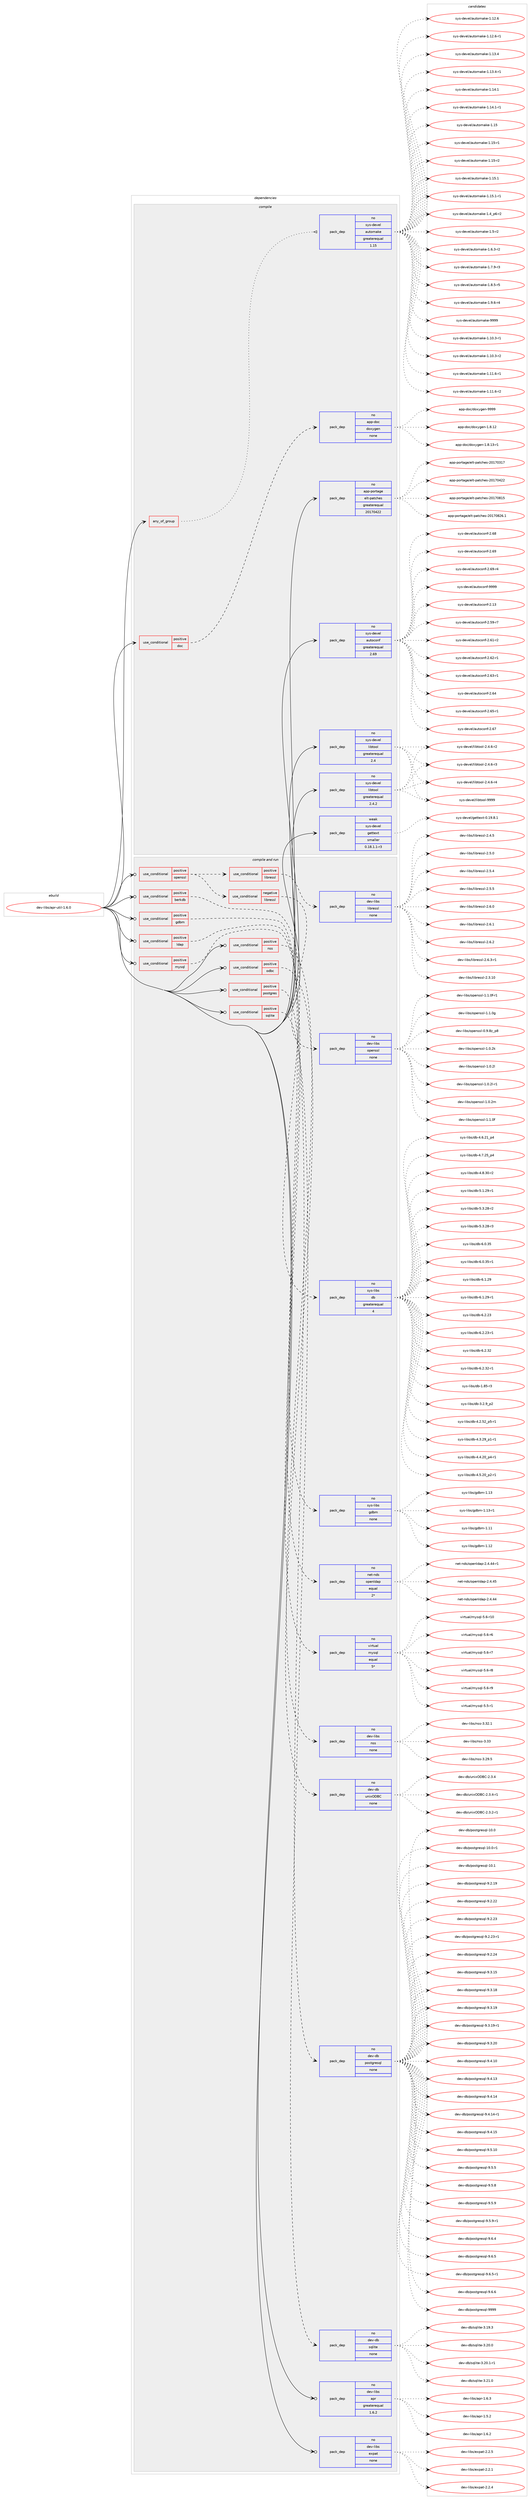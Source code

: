 digraph prolog {

# *************
# Graph options
# *************

newrank=true;
concentrate=true;
compound=true;
graph [rankdir=LR,fontname=Helvetica,fontsize=10,ranksep=1.5];#, ranksep=2.5, nodesep=0.2];
edge  [arrowhead=vee];
node  [fontname=Helvetica,fontsize=10];

# **********
# The ebuild
# **********

subgraph cluster_leftcol {
color=gray;
rank=same;
label=<<i>ebuild</i>>;
id [label="dev-libs/apr-util-1.6.0", color=red, width=4, href="../dev-libs/apr-util-1.6.0.svg"];
}

# ****************
# The dependencies
# ****************

subgraph cluster_midcol {
color=gray;
label=<<i>dependencies</i>>;
subgraph cluster_compile {
fillcolor="#eeeeee";
style=filled;
label=<<i>compile</i>>;
subgraph any3183 {
dependency111267 [label=<<TABLE BORDER="0" CELLBORDER="1" CELLSPACING="0" CELLPADDING="4"><TR><TD CELLPADDING="10">any_of_group</TD></TR></TABLE>>, shape=none, color=red];subgraph pack83881 {
dependency111268 [label=<<TABLE BORDER="0" CELLBORDER="1" CELLSPACING="0" CELLPADDING="4" WIDTH="220"><TR><TD ROWSPAN="6" CELLPADDING="30">pack_dep</TD></TR><TR><TD WIDTH="110">no</TD></TR><TR><TD>sys-devel</TD></TR><TR><TD>automake</TD></TR><TR><TD>greaterequal</TD></TR><TR><TD>1.15</TD></TR></TABLE>>, shape=none, color=blue];
}
dependency111267:e -> dependency111268:w [weight=20,style="dotted",arrowhead="oinv"];
}
id:e -> dependency111267:w [weight=20,style="solid",arrowhead="vee"];
subgraph cond24173 {
dependency111269 [label=<<TABLE BORDER="0" CELLBORDER="1" CELLSPACING="0" CELLPADDING="4"><TR><TD ROWSPAN="3" CELLPADDING="10">use_conditional</TD></TR><TR><TD>positive</TD></TR><TR><TD>doc</TD></TR></TABLE>>, shape=none, color=red];
subgraph pack83882 {
dependency111270 [label=<<TABLE BORDER="0" CELLBORDER="1" CELLSPACING="0" CELLPADDING="4" WIDTH="220"><TR><TD ROWSPAN="6" CELLPADDING="30">pack_dep</TD></TR><TR><TD WIDTH="110">no</TD></TR><TR><TD>app-doc</TD></TR><TR><TD>doxygen</TD></TR><TR><TD>none</TD></TR><TR><TD></TD></TR></TABLE>>, shape=none, color=blue];
}
dependency111269:e -> dependency111270:w [weight=20,style="dashed",arrowhead="vee"];
}
id:e -> dependency111269:w [weight=20,style="solid",arrowhead="vee"];
subgraph pack83883 {
dependency111271 [label=<<TABLE BORDER="0" CELLBORDER="1" CELLSPACING="0" CELLPADDING="4" WIDTH="220"><TR><TD ROWSPAN="6" CELLPADDING="30">pack_dep</TD></TR><TR><TD WIDTH="110">no</TD></TR><TR><TD>app-portage</TD></TR><TR><TD>elt-patches</TD></TR><TR><TD>greaterequal</TD></TR><TR><TD>20170422</TD></TR></TABLE>>, shape=none, color=blue];
}
id:e -> dependency111271:w [weight=20,style="solid",arrowhead="vee"];
subgraph pack83884 {
dependency111272 [label=<<TABLE BORDER="0" CELLBORDER="1" CELLSPACING="0" CELLPADDING="4" WIDTH="220"><TR><TD ROWSPAN="6" CELLPADDING="30">pack_dep</TD></TR><TR><TD WIDTH="110">no</TD></TR><TR><TD>sys-devel</TD></TR><TR><TD>autoconf</TD></TR><TR><TD>greaterequal</TD></TR><TR><TD>2.69</TD></TR></TABLE>>, shape=none, color=blue];
}
id:e -> dependency111272:w [weight=20,style="solid",arrowhead="vee"];
subgraph pack83885 {
dependency111273 [label=<<TABLE BORDER="0" CELLBORDER="1" CELLSPACING="0" CELLPADDING="4" WIDTH="220"><TR><TD ROWSPAN="6" CELLPADDING="30">pack_dep</TD></TR><TR><TD WIDTH="110">no</TD></TR><TR><TD>sys-devel</TD></TR><TR><TD>libtool</TD></TR><TR><TD>greaterequal</TD></TR><TR><TD>2.4</TD></TR></TABLE>>, shape=none, color=blue];
}
id:e -> dependency111273:w [weight=20,style="solid",arrowhead="vee"];
subgraph pack83886 {
dependency111274 [label=<<TABLE BORDER="0" CELLBORDER="1" CELLSPACING="0" CELLPADDING="4" WIDTH="220"><TR><TD ROWSPAN="6" CELLPADDING="30">pack_dep</TD></TR><TR><TD WIDTH="110">no</TD></TR><TR><TD>sys-devel</TD></TR><TR><TD>libtool</TD></TR><TR><TD>greaterequal</TD></TR><TR><TD>2.4.2</TD></TR></TABLE>>, shape=none, color=blue];
}
id:e -> dependency111274:w [weight=20,style="solid",arrowhead="vee"];
subgraph pack83887 {
dependency111275 [label=<<TABLE BORDER="0" CELLBORDER="1" CELLSPACING="0" CELLPADDING="4" WIDTH="220"><TR><TD ROWSPAN="6" CELLPADDING="30">pack_dep</TD></TR><TR><TD WIDTH="110">weak</TD></TR><TR><TD>sys-devel</TD></TR><TR><TD>gettext</TD></TR><TR><TD>smaller</TD></TR><TR><TD>0.18.1.1-r3</TD></TR></TABLE>>, shape=none, color=blue];
}
id:e -> dependency111275:w [weight=20,style="solid",arrowhead="vee"];
}
subgraph cluster_compileandrun {
fillcolor="#eeeeee";
style=filled;
label=<<i>compile and run</i>>;
subgraph cond24174 {
dependency111276 [label=<<TABLE BORDER="0" CELLBORDER="1" CELLSPACING="0" CELLPADDING="4"><TR><TD ROWSPAN="3" CELLPADDING="10">use_conditional</TD></TR><TR><TD>positive</TD></TR><TR><TD>berkdb</TD></TR></TABLE>>, shape=none, color=red];
subgraph pack83888 {
dependency111277 [label=<<TABLE BORDER="0" CELLBORDER="1" CELLSPACING="0" CELLPADDING="4" WIDTH="220"><TR><TD ROWSPAN="6" CELLPADDING="30">pack_dep</TD></TR><TR><TD WIDTH="110">no</TD></TR><TR><TD>sys-libs</TD></TR><TR><TD>db</TD></TR><TR><TD>greaterequal</TD></TR><TR><TD>4</TD></TR></TABLE>>, shape=none, color=blue];
}
dependency111276:e -> dependency111277:w [weight=20,style="dashed",arrowhead="vee"];
}
id:e -> dependency111276:w [weight=20,style="solid",arrowhead="odotvee"];
subgraph cond24175 {
dependency111278 [label=<<TABLE BORDER="0" CELLBORDER="1" CELLSPACING="0" CELLPADDING="4"><TR><TD ROWSPAN="3" CELLPADDING="10">use_conditional</TD></TR><TR><TD>positive</TD></TR><TR><TD>gdbm</TD></TR></TABLE>>, shape=none, color=red];
subgraph pack83889 {
dependency111279 [label=<<TABLE BORDER="0" CELLBORDER="1" CELLSPACING="0" CELLPADDING="4" WIDTH="220"><TR><TD ROWSPAN="6" CELLPADDING="30">pack_dep</TD></TR><TR><TD WIDTH="110">no</TD></TR><TR><TD>sys-libs</TD></TR><TR><TD>gdbm</TD></TR><TR><TD>none</TD></TR><TR><TD></TD></TR></TABLE>>, shape=none, color=blue];
}
dependency111278:e -> dependency111279:w [weight=20,style="dashed",arrowhead="vee"];
}
id:e -> dependency111278:w [weight=20,style="solid",arrowhead="odotvee"];
subgraph cond24176 {
dependency111280 [label=<<TABLE BORDER="0" CELLBORDER="1" CELLSPACING="0" CELLPADDING="4"><TR><TD ROWSPAN="3" CELLPADDING="10">use_conditional</TD></TR><TR><TD>positive</TD></TR><TR><TD>ldap</TD></TR></TABLE>>, shape=none, color=red];
subgraph pack83890 {
dependency111281 [label=<<TABLE BORDER="0" CELLBORDER="1" CELLSPACING="0" CELLPADDING="4" WIDTH="220"><TR><TD ROWSPAN="6" CELLPADDING="30">pack_dep</TD></TR><TR><TD WIDTH="110">no</TD></TR><TR><TD>net-nds</TD></TR><TR><TD>openldap</TD></TR><TR><TD>equal</TD></TR><TR><TD>2*</TD></TR></TABLE>>, shape=none, color=blue];
}
dependency111280:e -> dependency111281:w [weight=20,style="dashed",arrowhead="vee"];
}
id:e -> dependency111280:w [weight=20,style="solid",arrowhead="odotvee"];
subgraph cond24177 {
dependency111282 [label=<<TABLE BORDER="0" CELLBORDER="1" CELLSPACING="0" CELLPADDING="4"><TR><TD ROWSPAN="3" CELLPADDING="10">use_conditional</TD></TR><TR><TD>positive</TD></TR><TR><TD>mysql</TD></TR></TABLE>>, shape=none, color=red];
subgraph pack83891 {
dependency111283 [label=<<TABLE BORDER="0" CELLBORDER="1" CELLSPACING="0" CELLPADDING="4" WIDTH="220"><TR><TD ROWSPAN="6" CELLPADDING="30">pack_dep</TD></TR><TR><TD WIDTH="110">no</TD></TR><TR><TD>virtual</TD></TR><TR><TD>mysql</TD></TR><TR><TD>equal</TD></TR><TR><TD>5*</TD></TR></TABLE>>, shape=none, color=blue];
}
dependency111282:e -> dependency111283:w [weight=20,style="dashed",arrowhead="vee"];
}
id:e -> dependency111282:w [weight=20,style="solid",arrowhead="odotvee"];
subgraph cond24178 {
dependency111284 [label=<<TABLE BORDER="0" CELLBORDER="1" CELLSPACING="0" CELLPADDING="4"><TR><TD ROWSPAN="3" CELLPADDING="10">use_conditional</TD></TR><TR><TD>positive</TD></TR><TR><TD>nss</TD></TR></TABLE>>, shape=none, color=red];
subgraph pack83892 {
dependency111285 [label=<<TABLE BORDER="0" CELLBORDER="1" CELLSPACING="0" CELLPADDING="4" WIDTH="220"><TR><TD ROWSPAN="6" CELLPADDING="30">pack_dep</TD></TR><TR><TD WIDTH="110">no</TD></TR><TR><TD>dev-libs</TD></TR><TR><TD>nss</TD></TR><TR><TD>none</TD></TR><TR><TD></TD></TR></TABLE>>, shape=none, color=blue];
}
dependency111284:e -> dependency111285:w [weight=20,style="dashed",arrowhead="vee"];
}
id:e -> dependency111284:w [weight=20,style="solid",arrowhead="odotvee"];
subgraph cond24179 {
dependency111286 [label=<<TABLE BORDER="0" CELLBORDER="1" CELLSPACING="0" CELLPADDING="4"><TR><TD ROWSPAN="3" CELLPADDING="10">use_conditional</TD></TR><TR><TD>positive</TD></TR><TR><TD>odbc</TD></TR></TABLE>>, shape=none, color=red];
subgraph pack83893 {
dependency111287 [label=<<TABLE BORDER="0" CELLBORDER="1" CELLSPACING="0" CELLPADDING="4" WIDTH="220"><TR><TD ROWSPAN="6" CELLPADDING="30">pack_dep</TD></TR><TR><TD WIDTH="110">no</TD></TR><TR><TD>dev-db</TD></TR><TR><TD>unixODBC</TD></TR><TR><TD>none</TD></TR><TR><TD></TD></TR></TABLE>>, shape=none, color=blue];
}
dependency111286:e -> dependency111287:w [weight=20,style="dashed",arrowhead="vee"];
}
id:e -> dependency111286:w [weight=20,style="solid",arrowhead="odotvee"];
subgraph cond24180 {
dependency111288 [label=<<TABLE BORDER="0" CELLBORDER="1" CELLSPACING="0" CELLPADDING="4"><TR><TD ROWSPAN="3" CELLPADDING="10">use_conditional</TD></TR><TR><TD>positive</TD></TR><TR><TD>openssl</TD></TR></TABLE>>, shape=none, color=red];
subgraph cond24181 {
dependency111289 [label=<<TABLE BORDER="0" CELLBORDER="1" CELLSPACING="0" CELLPADDING="4"><TR><TD ROWSPAN="3" CELLPADDING="10">use_conditional</TD></TR><TR><TD>negative</TD></TR><TR><TD>libressl</TD></TR></TABLE>>, shape=none, color=red];
subgraph pack83894 {
dependency111290 [label=<<TABLE BORDER="0" CELLBORDER="1" CELLSPACING="0" CELLPADDING="4" WIDTH="220"><TR><TD ROWSPAN="6" CELLPADDING="30">pack_dep</TD></TR><TR><TD WIDTH="110">no</TD></TR><TR><TD>dev-libs</TD></TR><TR><TD>openssl</TD></TR><TR><TD>none</TD></TR><TR><TD></TD></TR></TABLE>>, shape=none, color=blue];
}
dependency111289:e -> dependency111290:w [weight=20,style="dashed",arrowhead="vee"];
}
dependency111288:e -> dependency111289:w [weight=20,style="dashed",arrowhead="vee"];
subgraph cond24182 {
dependency111291 [label=<<TABLE BORDER="0" CELLBORDER="1" CELLSPACING="0" CELLPADDING="4"><TR><TD ROWSPAN="3" CELLPADDING="10">use_conditional</TD></TR><TR><TD>positive</TD></TR><TR><TD>libressl</TD></TR></TABLE>>, shape=none, color=red];
subgraph pack83895 {
dependency111292 [label=<<TABLE BORDER="0" CELLBORDER="1" CELLSPACING="0" CELLPADDING="4" WIDTH="220"><TR><TD ROWSPAN="6" CELLPADDING="30">pack_dep</TD></TR><TR><TD WIDTH="110">no</TD></TR><TR><TD>dev-libs</TD></TR><TR><TD>libressl</TD></TR><TR><TD>none</TD></TR><TR><TD></TD></TR></TABLE>>, shape=none, color=blue];
}
dependency111291:e -> dependency111292:w [weight=20,style="dashed",arrowhead="vee"];
}
dependency111288:e -> dependency111291:w [weight=20,style="dashed",arrowhead="vee"];
}
id:e -> dependency111288:w [weight=20,style="solid",arrowhead="odotvee"];
subgraph cond24183 {
dependency111293 [label=<<TABLE BORDER="0" CELLBORDER="1" CELLSPACING="0" CELLPADDING="4"><TR><TD ROWSPAN="3" CELLPADDING="10">use_conditional</TD></TR><TR><TD>positive</TD></TR><TR><TD>postgres</TD></TR></TABLE>>, shape=none, color=red];
subgraph pack83896 {
dependency111294 [label=<<TABLE BORDER="0" CELLBORDER="1" CELLSPACING="0" CELLPADDING="4" WIDTH="220"><TR><TD ROWSPAN="6" CELLPADDING="30">pack_dep</TD></TR><TR><TD WIDTH="110">no</TD></TR><TR><TD>dev-db</TD></TR><TR><TD>postgresql</TD></TR><TR><TD>none</TD></TR><TR><TD></TD></TR></TABLE>>, shape=none, color=blue];
}
dependency111293:e -> dependency111294:w [weight=20,style="dashed",arrowhead="vee"];
}
id:e -> dependency111293:w [weight=20,style="solid",arrowhead="odotvee"];
subgraph cond24184 {
dependency111295 [label=<<TABLE BORDER="0" CELLBORDER="1" CELLSPACING="0" CELLPADDING="4"><TR><TD ROWSPAN="3" CELLPADDING="10">use_conditional</TD></TR><TR><TD>positive</TD></TR><TR><TD>sqlite</TD></TR></TABLE>>, shape=none, color=red];
subgraph pack83897 {
dependency111296 [label=<<TABLE BORDER="0" CELLBORDER="1" CELLSPACING="0" CELLPADDING="4" WIDTH="220"><TR><TD ROWSPAN="6" CELLPADDING="30">pack_dep</TD></TR><TR><TD WIDTH="110">no</TD></TR><TR><TD>dev-db</TD></TR><TR><TD>sqlite</TD></TR><TR><TD>none</TD></TR><TR><TD></TD></TR></TABLE>>, shape=none, color=blue];
}
dependency111295:e -> dependency111296:w [weight=20,style="dashed",arrowhead="vee"];
}
id:e -> dependency111295:w [weight=20,style="solid",arrowhead="odotvee"];
subgraph pack83898 {
dependency111297 [label=<<TABLE BORDER="0" CELLBORDER="1" CELLSPACING="0" CELLPADDING="4" WIDTH="220"><TR><TD ROWSPAN="6" CELLPADDING="30">pack_dep</TD></TR><TR><TD WIDTH="110">no</TD></TR><TR><TD>dev-libs</TD></TR><TR><TD>apr</TD></TR><TR><TD>greaterequal</TD></TR><TR><TD>1.6.2</TD></TR></TABLE>>, shape=none, color=blue];
}
id:e -> dependency111297:w [weight=20,style="solid",arrowhead="odotvee"];
subgraph pack83899 {
dependency111298 [label=<<TABLE BORDER="0" CELLBORDER="1" CELLSPACING="0" CELLPADDING="4" WIDTH="220"><TR><TD ROWSPAN="6" CELLPADDING="30">pack_dep</TD></TR><TR><TD WIDTH="110">no</TD></TR><TR><TD>dev-libs</TD></TR><TR><TD>expat</TD></TR><TR><TD>none</TD></TR><TR><TD></TD></TR></TABLE>>, shape=none, color=blue];
}
id:e -> dependency111298:w [weight=20,style="solid",arrowhead="odotvee"];
}
subgraph cluster_run {
fillcolor="#eeeeee";
style=filled;
label=<<i>run</i>>;
}
}

# **************
# The candidates
# **************

subgraph cluster_choices {
rank=same;
color=gray;
label=<<i>candidates</i>>;

subgraph choice83881 {
color=black;
nodesep=1;
choice11512111545100101118101108479711711611110997107101454946494846514511449 [label="sys-devel/automake-1.10.3-r1", color=red, width=4,href="../sys-devel/automake-1.10.3-r1.svg"];
choice11512111545100101118101108479711711611110997107101454946494846514511450 [label="sys-devel/automake-1.10.3-r2", color=red, width=4,href="../sys-devel/automake-1.10.3-r2.svg"];
choice11512111545100101118101108479711711611110997107101454946494946544511449 [label="sys-devel/automake-1.11.6-r1", color=red, width=4,href="../sys-devel/automake-1.11.6-r1.svg"];
choice11512111545100101118101108479711711611110997107101454946494946544511450 [label="sys-devel/automake-1.11.6-r2", color=red, width=4,href="../sys-devel/automake-1.11.6-r2.svg"];
choice1151211154510010111810110847971171161111099710710145494649504654 [label="sys-devel/automake-1.12.6", color=red, width=4,href="../sys-devel/automake-1.12.6.svg"];
choice11512111545100101118101108479711711611110997107101454946495046544511449 [label="sys-devel/automake-1.12.6-r1", color=red, width=4,href="../sys-devel/automake-1.12.6-r1.svg"];
choice1151211154510010111810110847971171161111099710710145494649514652 [label="sys-devel/automake-1.13.4", color=red, width=4,href="../sys-devel/automake-1.13.4.svg"];
choice11512111545100101118101108479711711611110997107101454946495146524511449 [label="sys-devel/automake-1.13.4-r1", color=red, width=4,href="../sys-devel/automake-1.13.4-r1.svg"];
choice1151211154510010111810110847971171161111099710710145494649524649 [label="sys-devel/automake-1.14.1", color=red, width=4,href="../sys-devel/automake-1.14.1.svg"];
choice11512111545100101118101108479711711611110997107101454946495246494511449 [label="sys-devel/automake-1.14.1-r1", color=red, width=4,href="../sys-devel/automake-1.14.1-r1.svg"];
choice115121115451001011181011084797117116111109971071014549464953 [label="sys-devel/automake-1.15", color=red, width=4,href="../sys-devel/automake-1.15.svg"];
choice1151211154510010111810110847971171161111099710710145494649534511449 [label="sys-devel/automake-1.15-r1", color=red, width=4,href="../sys-devel/automake-1.15-r1.svg"];
choice1151211154510010111810110847971171161111099710710145494649534511450 [label="sys-devel/automake-1.15-r2", color=red, width=4,href="../sys-devel/automake-1.15-r2.svg"];
choice1151211154510010111810110847971171161111099710710145494649534649 [label="sys-devel/automake-1.15.1", color=red, width=4,href="../sys-devel/automake-1.15.1.svg"];
choice11512111545100101118101108479711711611110997107101454946495346494511449 [label="sys-devel/automake-1.15.1-r1", color=red, width=4,href="../sys-devel/automake-1.15.1-r1.svg"];
choice115121115451001011181011084797117116111109971071014549465295112544511450 [label="sys-devel/automake-1.4_p6-r2", color=red, width=4,href="../sys-devel/automake-1.4_p6-r2.svg"];
choice11512111545100101118101108479711711611110997107101454946534511450 [label="sys-devel/automake-1.5-r2", color=red, width=4,href="../sys-devel/automake-1.5-r2.svg"];
choice115121115451001011181011084797117116111109971071014549465446514511450 [label="sys-devel/automake-1.6.3-r2", color=red, width=4,href="../sys-devel/automake-1.6.3-r2.svg"];
choice115121115451001011181011084797117116111109971071014549465546574511451 [label="sys-devel/automake-1.7.9-r3", color=red, width=4,href="../sys-devel/automake-1.7.9-r3.svg"];
choice115121115451001011181011084797117116111109971071014549465646534511453 [label="sys-devel/automake-1.8.5-r5", color=red, width=4,href="../sys-devel/automake-1.8.5-r5.svg"];
choice115121115451001011181011084797117116111109971071014549465746544511452 [label="sys-devel/automake-1.9.6-r4", color=red, width=4,href="../sys-devel/automake-1.9.6-r4.svg"];
choice115121115451001011181011084797117116111109971071014557575757 [label="sys-devel/automake-9999", color=red, width=4,href="../sys-devel/automake-9999.svg"];
dependency111268:e -> choice11512111545100101118101108479711711611110997107101454946494846514511449:w [style=dotted,weight="100"];
dependency111268:e -> choice11512111545100101118101108479711711611110997107101454946494846514511450:w [style=dotted,weight="100"];
dependency111268:e -> choice11512111545100101118101108479711711611110997107101454946494946544511449:w [style=dotted,weight="100"];
dependency111268:e -> choice11512111545100101118101108479711711611110997107101454946494946544511450:w [style=dotted,weight="100"];
dependency111268:e -> choice1151211154510010111810110847971171161111099710710145494649504654:w [style=dotted,weight="100"];
dependency111268:e -> choice11512111545100101118101108479711711611110997107101454946495046544511449:w [style=dotted,weight="100"];
dependency111268:e -> choice1151211154510010111810110847971171161111099710710145494649514652:w [style=dotted,weight="100"];
dependency111268:e -> choice11512111545100101118101108479711711611110997107101454946495146524511449:w [style=dotted,weight="100"];
dependency111268:e -> choice1151211154510010111810110847971171161111099710710145494649524649:w [style=dotted,weight="100"];
dependency111268:e -> choice11512111545100101118101108479711711611110997107101454946495246494511449:w [style=dotted,weight="100"];
dependency111268:e -> choice115121115451001011181011084797117116111109971071014549464953:w [style=dotted,weight="100"];
dependency111268:e -> choice1151211154510010111810110847971171161111099710710145494649534511449:w [style=dotted,weight="100"];
dependency111268:e -> choice1151211154510010111810110847971171161111099710710145494649534511450:w [style=dotted,weight="100"];
dependency111268:e -> choice1151211154510010111810110847971171161111099710710145494649534649:w [style=dotted,weight="100"];
dependency111268:e -> choice11512111545100101118101108479711711611110997107101454946495346494511449:w [style=dotted,weight="100"];
dependency111268:e -> choice115121115451001011181011084797117116111109971071014549465295112544511450:w [style=dotted,weight="100"];
dependency111268:e -> choice11512111545100101118101108479711711611110997107101454946534511450:w [style=dotted,weight="100"];
dependency111268:e -> choice115121115451001011181011084797117116111109971071014549465446514511450:w [style=dotted,weight="100"];
dependency111268:e -> choice115121115451001011181011084797117116111109971071014549465546574511451:w [style=dotted,weight="100"];
dependency111268:e -> choice115121115451001011181011084797117116111109971071014549465646534511453:w [style=dotted,weight="100"];
dependency111268:e -> choice115121115451001011181011084797117116111109971071014549465746544511452:w [style=dotted,weight="100"];
dependency111268:e -> choice115121115451001011181011084797117116111109971071014557575757:w [style=dotted,weight="100"];
}
subgraph choice83882 {
color=black;
nodesep=1;
choice9711211245100111994710011112012110310111045494656464950 [label="app-doc/doxygen-1.8.12", color=red, width=4,href="../app-doc/doxygen-1.8.12.svg"];
choice97112112451001119947100111120121103101110454946564649514511449 [label="app-doc/doxygen-1.8.13-r1", color=red, width=4,href="../app-doc/doxygen-1.8.13-r1.svg"];
choice971121124510011199471001111201211031011104557575757 [label="app-doc/doxygen-9999", color=red, width=4,href="../app-doc/doxygen-9999.svg"];
dependency111270:e -> choice9711211245100111994710011112012110310111045494656464950:w [style=dotted,weight="100"];
dependency111270:e -> choice97112112451001119947100111120121103101110454946564649514511449:w [style=dotted,weight="100"];
dependency111270:e -> choice971121124510011199471001111201211031011104557575757:w [style=dotted,weight="100"];
}
subgraph choice83883 {
color=black;
nodesep=1;
choice97112112451121111141169710310147101108116451129711699104101115455048495548514955 [label="app-portage/elt-patches-20170317", color=red, width=4,href="../app-portage/elt-patches-20170317.svg"];
choice97112112451121111141169710310147101108116451129711699104101115455048495548525050 [label="app-portage/elt-patches-20170422", color=red, width=4,href="../app-portage/elt-patches-20170422.svg"];
choice97112112451121111141169710310147101108116451129711699104101115455048495548564953 [label="app-portage/elt-patches-20170815", color=red, width=4,href="../app-portage/elt-patches-20170815.svg"];
choice971121124511211111411697103101471011081164511297116991041011154550484955485650544649 [label="app-portage/elt-patches-20170826.1", color=red, width=4,href="../app-portage/elt-patches-20170826.1.svg"];
dependency111271:e -> choice97112112451121111141169710310147101108116451129711699104101115455048495548514955:w [style=dotted,weight="100"];
dependency111271:e -> choice97112112451121111141169710310147101108116451129711699104101115455048495548525050:w [style=dotted,weight="100"];
dependency111271:e -> choice97112112451121111141169710310147101108116451129711699104101115455048495548564953:w [style=dotted,weight="100"];
dependency111271:e -> choice971121124511211111411697103101471011081164511297116991041011154550484955485650544649:w [style=dotted,weight="100"];
}
subgraph choice83884 {
color=black;
nodesep=1;
choice115121115451001011181011084797117116111991111101024550464951 [label="sys-devel/autoconf-2.13", color=red, width=4,href="../sys-devel/autoconf-2.13.svg"];
choice1151211154510010111810110847971171161119911111010245504653574511455 [label="sys-devel/autoconf-2.59-r7", color=red, width=4,href="../sys-devel/autoconf-2.59-r7.svg"];
choice1151211154510010111810110847971171161119911111010245504654494511450 [label="sys-devel/autoconf-2.61-r2", color=red, width=4,href="../sys-devel/autoconf-2.61-r2.svg"];
choice1151211154510010111810110847971171161119911111010245504654504511449 [label="sys-devel/autoconf-2.62-r1", color=red, width=4,href="../sys-devel/autoconf-2.62-r1.svg"];
choice1151211154510010111810110847971171161119911111010245504654514511449 [label="sys-devel/autoconf-2.63-r1", color=red, width=4,href="../sys-devel/autoconf-2.63-r1.svg"];
choice115121115451001011181011084797117116111991111101024550465452 [label="sys-devel/autoconf-2.64", color=red, width=4,href="../sys-devel/autoconf-2.64.svg"];
choice1151211154510010111810110847971171161119911111010245504654534511449 [label="sys-devel/autoconf-2.65-r1", color=red, width=4,href="../sys-devel/autoconf-2.65-r1.svg"];
choice115121115451001011181011084797117116111991111101024550465455 [label="sys-devel/autoconf-2.67", color=red, width=4,href="../sys-devel/autoconf-2.67.svg"];
choice115121115451001011181011084797117116111991111101024550465456 [label="sys-devel/autoconf-2.68", color=red, width=4,href="../sys-devel/autoconf-2.68.svg"];
choice115121115451001011181011084797117116111991111101024550465457 [label="sys-devel/autoconf-2.69", color=red, width=4,href="../sys-devel/autoconf-2.69.svg"];
choice1151211154510010111810110847971171161119911111010245504654574511452 [label="sys-devel/autoconf-2.69-r4", color=red, width=4,href="../sys-devel/autoconf-2.69-r4.svg"];
choice115121115451001011181011084797117116111991111101024557575757 [label="sys-devel/autoconf-9999", color=red, width=4,href="../sys-devel/autoconf-9999.svg"];
dependency111272:e -> choice115121115451001011181011084797117116111991111101024550464951:w [style=dotted,weight="100"];
dependency111272:e -> choice1151211154510010111810110847971171161119911111010245504653574511455:w [style=dotted,weight="100"];
dependency111272:e -> choice1151211154510010111810110847971171161119911111010245504654494511450:w [style=dotted,weight="100"];
dependency111272:e -> choice1151211154510010111810110847971171161119911111010245504654504511449:w [style=dotted,weight="100"];
dependency111272:e -> choice1151211154510010111810110847971171161119911111010245504654514511449:w [style=dotted,weight="100"];
dependency111272:e -> choice115121115451001011181011084797117116111991111101024550465452:w [style=dotted,weight="100"];
dependency111272:e -> choice1151211154510010111810110847971171161119911111010245504654534511449:w [style=dotted,weight="100"];
dependency111272:e -> choice115121115451001011181011084797117116111991111101024550465455:w [style=dotted,weight="100"];
dependency111272:e -> choice115121115451001011181011084797117116111991111101024550465456:w [style=dotted,weight="100"];
dependency111272:e -> choice115121115451001011181011084797117116111991111101024550465457:w [style=dotted,weight="100"];
dependency111272:e -> choice1151211154510010111810110847971171161119911111010245504654574511452:w [style=dotted,weight="100"];
dependency111272:e -> choice115121115451001011181011084797117116111991111101024557575757:w [style=dotted,weight="100"];
}
subgraph choice83885 {
color=black;
nodesep=1;
choice1151211154510010111810110847108105981161111111084550465246544511450 [label="sys-devel/libtool-2.4.6-r2", color=red, width=4,href="../sys-devel/libtool-2.4.6-r2.svg"];
choice1151211154510010111810110847108105981161111111084550465246544511451 [label="sys-devel/libtool-2.4.6-r3", color=red, width=4,href="../sys-devel/libtool-2.4.6-r3.svg"];
choice1151211154510010111810110847108105981161111111084550465246544511452 [label="sys-devel/libtool-2.4.6-r4", color=red, width=4,href="../sys-devel/libtool-2.4.6-r4.svg"];
choice1151211154510010111810110847108105981161111111084557575757 [label="sys-devel/libtool-9999", color=red, width=4,href="../sys-devel/libtool-9999.svg"];
dependency111273:e -> choice1151211154510010111810110847108105981161111111084550465246544511450:w [style=dotted,weight="100"];
dependency111273:e -> choice1151211154510010111810110847108105981161111111084550465246544511451:w [style=dotted,weight="100"];
dependency111273:e -> choice1151211154510010111810110847108105981161111111084550465246544511452:w [style=dotted,weight="100"];
dependency111273:e -> choice1151211154510010111810110847108105981161111111084557575757:w [style=dotted,weight="100"];
}
subgraph choice83886 {
color=black;
nodesep=1;
choice1151211154510010111810110847108105981161111111084550465246544511450 [label="sys-devel/libtool-2.4.6-r2", color=red, width=4,href="../sys-devel/libtool-2.4.6-r2.svg"];
choice1151211154510010111810110847108105981161111111084550465246544511451 [label="sys-devel/libtool-2.4.6-r3", color=red, width=4,href="../sys-devel/libtool-2.4.6-r3.svg"];
choice1151211154510010111810110847108105981161111111084550465246544511452 [label="sys-devel/libtool-2.4.6-r4", color=red, width=4,href="../sys-devel/libtool-2.4.6-r4.svg"];
choice1151211154510010111810110847108105981161111111084557575757 [label="sys-devel/libtool-9999", color=red, width=4,href="../sys-devel/libtool-9999.svg"];
dependency111274:e -> choice1151211154510010111810110847108105981161111111084550465246544511450:w [style=dotted,weight="100"];
dependency111274:e -> choice1151211154510010111810110847108105981161111111084550465246544511451:w [style=dotted,weight="100"];
dependency111274:e -> choice1151211154510010111810110847108105981161111111084550465246544511452:w [style=dotted,weight="100"];
dependency111274:e -> choice1151211154510010111810110847108105981161111111084557575757:w [style=dotted,weight="100"];
}
subgraph choice83887 {
color=black;
nodesep=1;
choice1151211154510010111810110847103101116116101120116454846495746564649 [label="sys-devel/gettext-0.19.8.1", color=red, width=4,href="../sys-devel/gettext-0.19.8.1.svg"];
dependency111275:e -> choice1151211154510010111810110847103101116116101120116454846495746564649:w [style=dotted,weight="100"];
}
subgraph choice83888 {
color=black;
nodesep=1;
choice1151211154510810598115471009845494656534511451 [label="sys-libs/db-1.85-r3", color=red, width=4,href="../sys-libs/db-1.85-r3.svg"];
choice115121115451081059811547100984551465046579511250 [label="sys-libs/db-3.2.9_p2", color=red, width=4,href="../sys-libs/db-3.2.9_p2.svg"];
choice115121115451081059811547100984552465046535095112534511449 [label="sys-libs/db-4.2.52_p5-r1", color=red, width=4,href="../sys-libs/db-4.2.52_p5-r1.svg"];
choice115121115451081059811547100984552465146505795112494511449 [label="sys-libs/db-4.3.29_p1-r1", color=red, width=4,href="../sys-libs/db-4.3.29_p1-r1.svg"];
choice115121115451081059811547100984552465246504895112524511449 [label="sys-libs/db-4.4.20_p4-r1", color=red, width=4,href="../sys-libs/db-4.4.20_p4-r1.svg"];
choice115121115451081059811547100984552465346504895112504511449 [label="sys-libs/db-4.5.20_p2-r1", color=red, width=4,href="../sys-libs/db-4.5.20_p2-r1.svg"];
choice11512111545108105981154710098455246544650499511252 [label="sys-libs/db-4.6.21_p4", color=red, width=4,href="../sys-libs/db-4.6.21_p4.svg"];
choice11512111545108105981154710098455246554650539511252 [label="sys-libs/db-4.7.25_p4", color=red, width=4,href="../sys-libs/db-4.7.25_p4.svg"];
choice11512111545108105981154710098455246564651484511450 [label="sys-libs/db-4.8.30-r2", color=red, width=4,href="../sys-libs/db-4.8.30-r2.svg"];
choice11512111545108105981154710098455346494650574511449 [label="sys-libs/db-5.1.29-r1", color=red, width=4,href="../sys-libs/db-5.1.29-r1.svg"];
choice11512111545108105981154710098455346514650564511450 [label="sys-libs/db-5.3.28-r2", color=red, width=4,href="../sys-libs/db-5.3.28-r2.svg"];
choice11512111545108105981154710098455346514650564511451 [label="sys-libs/db-5.3.28-r3", color=red, width=4,href="../sys-libs/db-5.3.28-r3.svg"];
choice1151211154510810598115471009845544648465153 [label="sys-libs/db-6.0.35", color=red, width=4,href="../sys-libs/db-6.0.35.svg"];
choice11512111545108105981154710098455446484651534511449 [label="sys-libs/db-6.0.35-r1", color=red, width=4,href="../sys-libs/db-6.0.35-r1.svg"];
choice1151211154510810598115471009845544649465057 [label="sys-libs/db-6.1.29", color=red, width=4,href="../sys-libs/db-6.1.29.svg"];
choice11512111545108105981154710098455446494650574511449 [label="sys-libs/db-6.1.29-r1", color=red, width=4,href="../sys-libs/db-6.1.29-r1.svg"];
choice1151211154510810598115471009845544650465051 [label="sys-libs/db-6.2.23", color=red, width=4,href="../sys-libs/db-6.2.23.svg"];
choice11512111545108105981154710098455446504650514511449 [label="sys-libs/db-6.2.23-r1", color=red, width=4,href="../sys-libs/db-6.2.23-r1.svg"];
choice1151211154510810598115471009845544650465150 [label="sys-libs/db-6.2.32", color=red, width=4,href="../sys-libs/db-6.2.32.svg"];
choice11512111545108105981154710098455446504651504511449 [label="sys-libs/db-6.2.32-r1", color=red, width=4,href="../sys-libs/db-6.2.32-r1.svg"];
dependency111277:e -> choice1151211154510810598115471009845494656534511451:w [style=dotted,weight="100"];
dependency111277:e -> choice115121115451081059811547100984551465046579511250:w [style=dotted,weight="100"];
dependency111277:e -> choice115121115451081059811547100984552465046535095112534511449:w [style=dotted,weight="100"];
dependency111277:e -> choice115121115451081059811547100984552465146505795112494511449:w [style=dotted,weight="100"];
dependency111277:e -> choice115121115451081059811547100984552465246504895112524511449:w [style=dotted,weight="100"];
dependency111277:e -> choice115121115451081059811547100984552465346504895112504511449:w [style=dotted,weight="100"];
dependency111277:e -> choice11512111545108105981154710098455246544650499511252:w [style=dotted,weight="100"];
dependency111277:e -> choice11512111545108105981154710098455246554650539511252:w [style=dotted,weight="100"];
dependency111277:e -> choice11512111545108105981154710098455246564651484511450:w [style=dotted,weight="100"];
dependency111277:e -> choice11512111545108105981154710098455346494650574511449:w [style=dotted,weight="100"];
dependency111277:e -> choice11512111545108105981154710098455346514650564511450:w [style=dotted,weight="100"];
dependency111277:e -> choice11512111545108105981154710098455346514650564511451:w [style=dotted,weight="100"];
dependency111277:e -> choice1151211154510810598115471009845544648465153:w [style=dotted,weight="100"];
dependency111277:e -> choice11512111545108105981154710098455446484651534511449:w [style=dotted,weight="100"];
dependency111277:e -> choice1151211154510810598115471009845544649465057:w [style=dotted,weight="100"];
dependency111277:e -> choice11512111545108105981154710098455446494650574511449:w [style=dotted,weight="100"];
dependency111277:e -> choice1151211154510810598115471009845544650465051:w [style=dotted,weight="100"];
dependency111277:e -> choice11512111545108105981154710098455446504650514511449:w [style=dotted,weight="100"];
dependency111277:e -> choice1151211154510810598115471009845544650465150:w [style=dotted,weight="100"];
dependency111277:e -> choice11512111545108105981154710098455446504651504511449:w [style=dotted,weight="100"];
}
subgraph choice83889 {
color=black;
nodesep=1;
choice115121115451081059811547103100981094549464949 [label="sys-libs/gdbm-1.11", color=red, width=4,href="../sys-libs/gdbm-1.11.svg"];
choice115121115451081059811547103100981094549464950 [label="sys-libs/gdbm-1.12", color=red, width=4,href="../sys-libs/gdbm-1.12.svg"];
choice115121115451081059811547103100981094549464951 [label="sys-libs/gdbm-1.13", color=red, width=4,href="../sys-libs/gdbm-1.13.svg"];
choice1151211154510810598115471031009810945494649514511449 [label="sys-libs/gdbm-1.13-r1", color=red, width=4,href="../sys-libs/gdbm-1.13-r1.svg"];
dependency111279:e -> choice115121115451081059811547103100981094549464949:w [style=dotted,weight="100"];
dependency111279:e -> choice115121115451081059811547103100981094549464950:w [style=dotted,weight="100"];
dependency111279:e -> choice115121115451081059811547103100981094549464951:w [style=dotted,weight="100"];
dependency111279:e -> choice1151211154510810598115471031009810945494649514511449:w [style=dotted,weight="100"];
}
subgraph choice83890 {
color=black;
nodesep=1;
choice11010111645110100115471111121011101081009711245504652465252 [label="net-nds/openldap-2.4.44", color=red, width=4,href="../net-nds/openldap-2.4.44.svg"];
choice110101116451101001154711111210111010810097112455046524652524511449 [label="net-nds/openldap-2.4.44-r1", color=red, width=4,href="../net-nds/openldap-2.4.44-r1.svg"];
choice11010111645110100115471111121011101081009711245504652465253 [label="net-nds/openldap-2.4.45", color=red, width=4,href="../net-nds/openldap-2.4.45.svg"];
dependency111281:e -> choice11010111645110100115471111121011101081009711245504652465252:w [style=dotted,weight="100"];
dependency111281:e -> choice110101116451101001154711111210111010810097112455046524652524511449:w [style=dotted,weight="100"];
dependency111281:e -> choice11010111645110100115471111121011101081009711245504652465253:w [style=dotted,weight="100"];
}
subgraph choice83891 {
color=black;
nodesep=1;
choice1181051141161179710847109121115113108455346534511449 [label="virtual/mysql-5.5-r1", color=red, width=4,href="../virtual/mysql-5.5-r1.svg"];
choice118105114116117971084710912111511310845534654451144948 [label="virtual/mysql-5.6-r10", color=red, width=4,href="../virtual/mysql-5.6-r10.svg"];
choice1181051141161179710847109121115113108455346544511454 [label="virtual/mysql-5.6-r6", color=red, width=4,href="../virtual/mysql-5.6-r6.svg"];
choice1181051141161179710847109121115113108455346544511455 [label="virtual/mysql-5.6-r7", color=red, width=4,href="../virtual/mysql-5.6-r7.svg"];
choice1181051141161179710847109121115113108455346544511456 [label="virtual/mysql-5.6-r8", color=red, width=4,href="../virtual/mysql-5.6-r8.svg"];
choice1181051141161179710847109121115113108455346544511457 [label="virtual/mysql-5.6-r9", color=red, width=4,href="../virtual/mysql-5.6-r9.svg"];
dependency111283:e -> choice1181051141161179710847109121115113108455346534511449:w [style=dotted,weight="100"];
dependency111283:e -> choice118105114116117971084710912111511310845534654451144948:w [style=dotted,weight="100"];
dependency111283:e -> choice1181051141161179710847109121115113108455346544511454:w [style=dotted,weight="100"];
dependency111283:e -> choice1181051141161179710847109121115113108455346544511455:w [style=dotted,weight="100"];
dependency111283:e -> choice1181051141161179710847109121115113108455346544511456:w [style=dotted,weight="100"];
dependency111283:e -> choice1181051141161179710847109121115113108455346544511457:w [style=dotted,weight="100"];
}
subgraph choice83892 {
color=black;
nodesep=1;
choice10010111845108105981154711011511545514650574653 [label="dev-libs/nss-3.29.5", color=red, width=4,href="../dev-libs/nss-3.29.5.svg"];
choice10010111845108105981154711011511545514651504649 [label="dev-libs/nss-3.32.1", color=red, width=4,href="../dev-libs/nss-3.32.1.svg"];
choice1001011184510810598115471101151154551465151 [label="dev-libs/nss-3.33", color=red, width=4,href="../dev-libs/nss-3.33.svg"];
dependency111285:e -> choice10010111845108105981154711011511545514650574653:w [style=dotted,weight="100"];
dependency111285:e -> choice10010111845108105981154711011511545514651504649:w [style=dotted,weight="100"];
dependency111285:e -> choice1001011184510810598115471101151154551465151:w [style=dotted,weight="100"];
}
subgraph choice83893 {
color=black;
nodesep=1;
choice100101118451009847117110105120796866674550465146504511449 [label="dev-db/unixODBC-2.3.2-r1", color=red, width=4,href="../dev-db/unixODBC-2.3.2-r1.svg"];
choice10010111845100984711711010512079686667455046514652 [label="dev-db/unixODBC-2.3.4", color=red, width=4,href="../dev-db/unixODBC-2.3.4.svg"];
choice100101118451009847117110105120796866674550465146524511449 [label="dev-db/unixODBC-2.3.4-r1", color=red, width=4,href="../dev-db/unixODBC-2.3.4-r1.svg"];
dependency111287:e -> choice100101118451009847117110105120796866674550465146504511449:w [style=dotted,weight="100"];
dependency111287:e -> choice10010111845100984711711010512079686667455046514652:w [style=dotted,weight="100"];
dependency111287:e -> choice100101118451009847117110105120796866674550465146524511449:w [style=dotted,weight="100"];
}
subgraph choice83894 {
color=black;
nodesep=1;
choice1001011184510810598115471111121011101151151084548465746561229511256 [label="dev-libs/openssl-0.9.8z_p8", color=red, width=4,href="../dev-libs/openssl-0.9.8z_p8.svg"];
choice100101118451081059811547111112101110115115108454946484650107 [label="dev-libs/openssl-1.0.2k", color=red, width=4,href="../dev-libs/openssl-1.0.2k.svg"];
choice100101118451081059811547111112101110115115108454946484650108 [label="dev-libs/openssl-1.0.2l", color=red, width=4,href="../dev-libs/openssl-1.0.2l.svg"];
choice1001011184510810598115471111121011101151151084549464846501084511449 [label="dev-libs/openssl-1.0.2l-r1", color=red, width=4,href="../dev-libs/openssl-1.0.2l-r1.svg"];
choice100101118451081059811547111112101110115115108454946484650109 [label="dev-libs/openssl-1.0.2m", color=red, width=4,href="../dev-libs/openssl-1.0.2m.svg"];
choice100101118451081059811547111112101110115115108454946494648102 [label="dev-libs/openssl-1.1.0f", color=red, width=4,href="../dev-libs/openssl-1.1.0f.svg"];
choice1001011184510810598115471111121011101151151084549464946481024511449 [label="dev-libs/openssl-1.1.0f-r1", color=red, width=4,href="../dev-libs/openssl-1.1.0f-r1.svg"];
choice100101118451081059811547111112101110115115108454946494648103 [label="dev-libs/openssl-1.1.0g", color=red, width=4,href="../dev-libs/openssl-1.1.0g.svg"];
dependency111290:e -> choice1001011184510810598115471111121011101151151084548465746561229511256:w [style=dotted,weight="100"];
dependency111290:e -> choice100101118451081059811547111112101110115115108454946484650107:w [style=dotted,weight="100"];
dependency111290:e -> choice100101118451081059811547111112101110115115108454946484650108:w [style=dotted,weight="100"];
dependency111290:e -> choice1001011184510810598115471111121011101151151084549464846501084511449:w [style=dotted,weight="100"];
dependency111290:e -> choice100101118451081059811547111112101110115115108454946484650109:w [style=dotted,weight="100"];
dependency111290:e -> choice100101118451081059811547111112101110115115108454946494648102:w [style=dotted,weight="100"];
dependency111290:e -> choice1001011184510810598115471111121011101151151084549464946481024511449:w [style=dotted,weight="100"];
dependency111290:e -> choice100101118451081059811547111112101110115115108454946494648103:w [style=dotted,weight="100"];
}
subgraph choice83895 {
color=black;
nodesep=1;
choice1001011184510810598115471081059811410111511510845504651464948 [label="dev-libs/libressl-2.3.10", color=red, width=4,href="../dev-libs/libressl-2.3.10.svg"];
choice10010111845108105981154710810598114101115115108455046524653 [label="dev-libs/libressl-2.4.5", color=red, width=4,href="../dev-libs/libressl-2.4.5.svg"];
choice10010111845108105981154710810598114101115115108455046534648 [label="dev-libs/libressl-2.5.0", color=red, width=4,href="../dev-libs/libressl-2.5.0.svg"];
choice10010111845108105981154710810598114101115115108455046534652 [label="dev-libs/libressl-2.5.4", color=red, width=4,href="../dev-libs/libressl-2.5.4.svg"];
choice10010111845108105981154710810598114101115115108455046534653 [label="dev-libs/libressl-2.5.5", color=red, width=4,href="../dev-libs/libressl-2.5.5.svg"];
choice10010111845108105981154710810598114101115115108455046544648 [label="dev-libs/libressl-2.6.0", color=red, width=4,href="../dev-libs/libressl-2.6.0.svg"];
choice10010111845108105981154710810598114101115115108455046544649 [label="dev-libs/libressl-2.6.1", color=red, width=4,href="../dev-libs/libressl-2.6.1.svg"];
choice10010111845108105981154710810598114101115115108455046544650 [label="dev-libs/libressl-2.6.2", color=red, width=4,href="../dev-libs/libressl-2.6.2.svg"];
choice100101118451081059811547108105981141011151151084550465446514511449 [label="dev-libs/libressl-2.6.3-r1", color=red, width=4,href="../dev-libs/libressl-2.6.3-r1.svg"];
dependency111292:e -> choice1001011184510810598115471081059811410111511510845504651464948:w [style=dotted,weight="100"];
dependency111292:e -> choice10010111845108105981154710810598114101115115108455046524653:w [style=dotted,weight="100"];
dependency111292:e -> choice10010111845108105981154710810598114101115115108455046534648:w [style=dotted,weight="100"];
dependency111292:e -> choice10010111845108105981154710810598114101115115108455046534652:w [style=dotted,weight="100"];
dependency111292:e -> choice10010111845108105981154710810598114101115115108455046534653:w [style=dotted,weight="100"];
dependency111292:e -> choice10010111845108105981154710810598114101115115108455046544648:w [style=dotted,weight="100"];
dependency111292:e -> choice10010111845108105981154710810598114101115115108455046544649:w [style=dotted,weight="100"];
dependency111292:e -> choice10010111845108105981154710810598114101115115108455046544650:w [style=dotted,weight="100"];
dependency111292:e -> choice100101118451081059811547108105981141011151151084550465446514511449:w [style=dotted,weight="100"];
}
subgraph choice83896 {
color=black;
nodesep=1;
choice1001011184510098471121111151161031141011151131084549484648 [label="dev-db/postgresql-10.0", color=red, width=4,href="../dev-db/postgresql-10.0.svg"];
choice10010111845100984711211111511610311410111511310845494846484511449 [label="dev-db/postgresql-10.0-r1", color=red, width=4,href="../dev-db/postgresql-10.0-r1.svg"];
choice1001011184510098471121111151161031141011151131084549484649 [label="dev-db/postgresql-10.1", color=red, width=4,href="../dev-db/postgresql-10.1.svg"];
choice10010111845100984711211111511610311410111511310845574650464957 [label="dev-db/postgresql-9.2.19", color=red, width=4,href="../dev-db/postgresql-9.2.19.svg"];
choice10010111845100984711211111511610311410111511310845574650465050 [label="dev-db/postgresql-9.2.22", color=red, width=4,href="../dev-db/postgresql-9.2.22.svg"];
choice10010111845100984711211111511610311410111511310845574650465051 [label="dev-db/postgresql-9.2.23", color=red, width=4,href="../dev-db/postgresql-9.2.23.svg"];
choice100101118451009847112111115116103114101115113108455746504650514511449 [label="dev-db/postgresql-9.2.23-r1", color=red, width=4,href="../dev-db/postgresql-9.2.23-r1.svg"];
choice10010111845100984711211111511610311410111511310845574650465052 [label="dev-db/postgresql-9.2.24", color=red, width=4,href="../dev-db/postgresql-9.2.24.svg"];
choice10010111845100984711211111511610311410111511310845574651464953 [label="dev-db/postgresql-9.3.15", color=red, width=4,href="../dev-db/postgresql-9.3.15.svg"];
choice10010111845100984711211111511610311410111511310845574651464956 [label="dev-db/postgresql-9.3.18", color=red, width=4,href="../dev-db/postgresql-9.3.18.svg"];
choice10010111845100984711211111511610311410111511310845574651464957 [label="dev-db/postgresql-9.3.19", color=red, width=4,href="../dev-db/postgresql-9.3.19.svg"];
choice100101118451009847112111115116103114101115113108455746514649574511449 [label="dev-db/postgresql-9.3.19-r1", color=red, width=4,href="../dev-db/postgresql-9.3.19-r1.svg"];
choice10010111845100984711211111511610311410111511310845574651465048 [label="dev-db/postgresql-9.3.20", color=red, width=4,href="../dev-db/postgresql-9.3.20.svg"];
choice10010111845100984711211111511610311410111511310845574652464948 [label="dev-db/postgresql-9.4.10", color=red, width=4,href="../dev-db/postgresql-9.4.10.svg"];
choice10010111845100984711211111511610311410111511310845574652464951 [label="dev-db/postgresql-9.4.13", color=red, width=4,href="../dev-db/postgresql-9.4.13.svg"];
choice10010111845100984711211111511610311410111511310845574652464952 [label="dev-db/postgresql-9.4.14", color=red, width=4,href="../dev-db/postgresql-9.4.14.svg"];
choice100101118451009847112111115116103114101115113108455746524649524511449 [label="dev-db/postgresql-9.4.14-r1", color=red, width=4,href="../dev-db/postgresql-9.4.14-r1.svg"];
choice10010111845100984711211111511610311410111511310845574652464953 [label="dev-db/postgresql-9.4.15", color=red, width=4,href="../dev-db/postgresql-9.4.15.svg"];
choice10010111845100984711211111511610311410111511310845574653464948 [label="dev-db/postgresql-9.5.10", color=red, width=4,href="../dev-db/postgresql-9.5.10.svg"];
choice100101118451009847112111115116103114101115113108455746534653 [label="dev-db/postgresql-9.5.5", color=red, width=4,href="../dev-db/postgresql-9.5.5.svg"];
choice100101118451009847112111115116103114101115113108455746534656 [label="dev-db/postgresql-9.5.8", color=red, width=4,href="../dev-db/postgresql-9.5.8.svg"];
choice100101118451009847112111115116103114101115113108455746534657 [label="dev-db/postgresql-9.5.9", color=red, width=4,href="../dev-db/postgresql-9.5.9.svg"];
choice1001011184510098471121111151161031141011151131084557465346574511449 [label="dev-db/postgresql-9.5.9-r1", color=red, width=4,href="../dev-db/postgresql-9.5.9-r1.svg"];
choice100101118451009847112111115116103114101115113108455746544652 [label="dev-db/postgresql-9.6.4", color=red, width=4,href="../dev-db/postgresql-9.6.4.svg"];
choice100101118451009847112111115116103114101115113108455746544653 [label="dev-db/postgresql-9.6.5", color=red, width=4,href="../dev-db/postgresql-9.6.5.svg"];
choice1001011184510098471121111151161031141011151131084557465446534511449 [label="dev-db/postgresql-9.6.5-r1", color=red, width=4,href="../dev-db/postgresql-9.6.5-r1.svg"];
choice100101118451009847112111115116103114101115113108455746544654 [label="dev-db/postgresql-9.6.6", color=red, width=4,href="../dev-db/postgresql-9.6.6.svg"];
choice1001011184510098471121111151161031141011151131084557575757 [label="dev-db/postgresql-9999", color=red, width=4,href="../dev-db/postgresql-9999.svg"];
dependency111294:e -> choice1001011184510098471121111151161031141011151131084549484648:w [style=dotted,weight="100"];
dependency111294:e -> choice10010111845100984711211111511610311410111511310845494846484511449:w [style=dotted,weight="100"];
dependency111294:e -> choice1001011184510098471121111151161031141011151131084549484649:w [style=dotted,weight="100"];
dependency111294:e -> choice10010111845100984711211111511610311410111511310845574650464957:w [style=dotted,weight="100"];
dependency111294:e -> choice10010111845100984711211111511610311410111511310845574650465050:w [style=dotted,weight="100"];
dependency111294:e -> choice10010111845100984711211111511610311410111511310845574650465051:w [style=dotted,weight="100"];
dependency111294:e -> choice100101118451009847112111115116103114101115113108455746504650514511449:w [style=dotted,weight="100"];
dependency111294:e -> choice10010111845100984711211111511610311410111511310845574650465052:w [style=dotted,weight="100"];
dependency111294:e -> choice10010111845100984711211111511610311410111511310845574651464953:w [style=dotted,weight="100"];
dependency111294:e -> choice10010111845100984711211111511610311410111511310845574651464956:w [style=dotted,weight="100"];
dependency111294:e -> choice10010111845100984711211111511610311410111511310845574651464957:w [style=dotted,weight="100"];
dependency111294:e -> choice100101118451009847112111115116103114101115113108455746514649574511449:w [style=dotted,weight="100"];
dependency111294:e -> choice10010111845100984711211111511610311410111511310845574651465048:w [style=dotted,weight="100"];
dependency111294:e -> choice10010111845100984711211111511610311410111511310845574652464948:w [style=dotted,weight="100"];
dependency111294:e -> choice10010111845100984711211111511610311410111511310845574652464951:w [style=dotted,weight="100"];
dependency111294:e -> choice10010111845100984711211111511610311410111511310845574652464952:w [style=dotted,weight="100"];
dependency111294:e -> choice100101118451009847112111115116103114101115113108455746524649524511449:w [style=dotted,weight="100"];
dependency111294:e -> choice10010111845100984711211111511610311410111511310845574652464953:w [style=dotted,weight="100"];
dependency111294:e -> choice10010111845100984711211111511610311410111511310845574653464948:w [style=dotted,weight="100"];
dependency111294:e -> choice100101118451009847112111115116103114101115113108455746534653:w [style=dotted,weight="100"];
dependency111294:e -> choice100101118451009847112111115116103114101115113108455746534656:w [style=dotted,weight="100"];
dependency111294:e -> choice100101118451009847112111115116103114101115113108455746534657:w [style=dotted,weight="100"];
dependency111294:e -> choice1001011184510098471121111151161031141011151131084557465346574511449:w [style=dotted,weight="100"];
dependency111294:e -> choice100101118451009847112111115116103114101115113108455746544652:w [style=dotted,weight="100"];
dependency111294:e -> choice100101118451009847112111115116103114101115113108455746544653:w [style=dotted,weight="100"];
dependency111294:e -> choice1001011184510098471121111151161031141011151131084557465446534511449:w [style=dotted,weight="100"];
dependency111294:e -> choice100101118451009847112111115116103114101115113108455746544654:w [style=dotted,weight="100"];
dependency111294:e -> choice1001011184510098471121111151161031141011151131084557575757:w [style=dotted,weight="100"];
}
subgraph choice83897 {
color=black;
nodesep=1;
choice10010111845100984711511310810511610145514649574651 [label="dev-db/sqlite-3.19.3", color=red, width=4,href="../dev-db/sqlite-3.19.3.svg"];
choice10010111845100984711511310810511610145514650484648 [label="dev-db/sqlite-3.20.0", color=red, width=4,href="../dev-db/sqlite-3.20.0.svg"];
choice100101118451009847115113108105116101455146504846494511449 [label="dev-db/sqlite-3.20.1-r1", color=red, width=4,href="../dev-db/sqlite-3.20.1-r1.svg"];
choice10010111845100984711511310810511610145514650494648 [label="dev-db/sqlite-3.21.0", color=red, width=4,href="../dev-db/sqlite-3.21.0.svg"];
dependency111296:e -> choice10010111845100984711511310810511610145514649574651:w [style=dotted,weight="100"];
dependency111296:e -> choice10010111845100984711511310810511610145514650484648:w [style=dotted,weight="100"];
dependency111296:e -> choice100101118451009847115113108105116101455146504846494511449:w [style=dotted,weight="100"];
dependency111296:e -> choice10010111845100984711511310810511610145514650494648:w [style=dotted,weight="100"];
}
subgraph choice83898 {
color=black;
nodesep=1;
choice10010111845108105981154797112114454946534650 [label="dev-libs/apr-1.5.2", color=red, width=4,href="../dev-libs/apr-1.5.2.svg"];
choice10010111845108105981154797112114454946544650 [label="dev-libs/apr-1.6.2", color=red, width=4,href="../dev-libs/apr-1.6.2.svg"];
choice10010111845108105981154797112114454946544651 [label="dev-libs/apr-1.6.3", color=red, width=4,href="../dev-libs/apr-1.6.3.svg"];
dependency111297:e -> choice10010111845108105981154797112114454946534650:w [style=dotted,weight="100"];
dependency111297:e -> choice10010111845108105981154797112114454946544650:w [style=dotted,weight="100"];
dependency111297:e -> choice10010111845108105981154797112114454946544651:w [style=dotted,weight="100"];
}
subgraph choice83899 {
color=black;
nodesep=1;
choice10010111845108105981154710112011297116455046504649 [label="dev-libs/expat-2.2.1", color=red, width=4,href="../dev-libs/expat-2.2.1.svg"];
choice10010111845108105981154710112011297116455046504652 [label="dev-libs/expat-2.2.4", color=red, width=4,href="../dev-libs/expat-2.2.4.svg"];
choice10010111845108105981154710112011297116455046504653 [label="dev-libs/expat-2.2.5", color=red, width=4,href="../dev-libs/expat-2.2.5.svg"];
dependency111298:e -> choice10010111845108105981154710112011297116455046504649:w [style=dotted,weight="100"];
dependency111298:e -> choice10010111845108105981154710112011297116455046504652:w [style=dotted,weight="100"];
dependency111298:e -> choice10010111845108105981154710112011297116455046504653:w [style=dotted,weight="100"];
}
}

}
